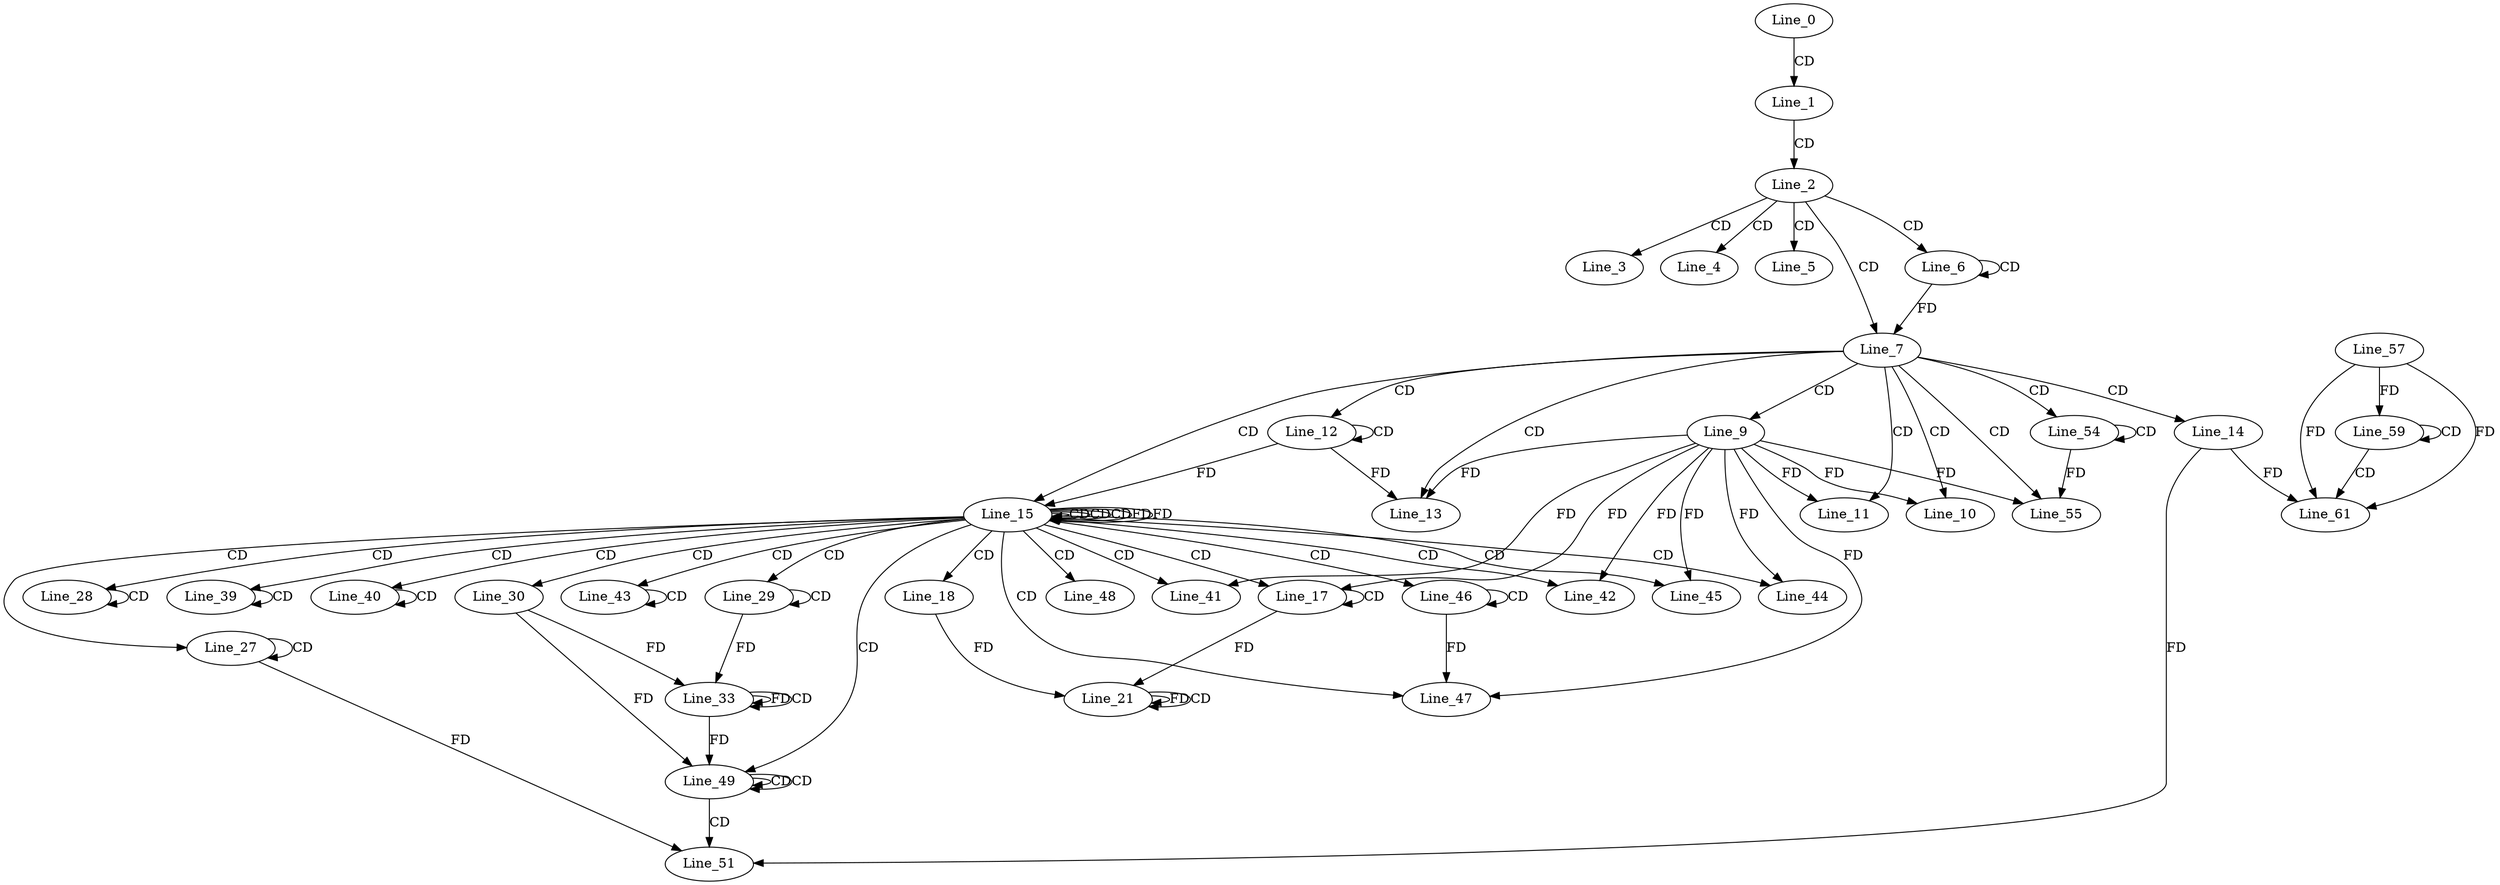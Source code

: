 digraph G {
  Line_0;
  Line_1;
  Line_2;
  Line_3;
  Line_4;
  Line_5;
  Line_6;
  Line_6;
  Line_7;
  Line_9;
  Line_10;
  Line_11;
  Line_12;
  Line_12;
  Line_13;
  Line_14;
  Line_15;
  Line_15;
  Line_15;
  Line_17;
  Line_17;
  Line_18;
  Line_21;
  Line_21;
  Line_27;
  Line_27;
  Line_28;
  Line_28;
  Line_29;
  Line_29;
  Line_30;
  Line_33;
  Line_33;
  Line_39;
  Line_39;
  Line_40;
  Line_40;
  Line_41;
  Line_42;
  Line_43;
  Line_43;
  Line_44;
  Line_45;
  Line_46;
  Line_46;
  Line_47;
  Line_48;
  Line_49;
  Line_49;
  Line_49;
  Line_51;
  Line_54;
  Line_54;
  Line_55;
  Line_55;
  Line_59;
  Line_59;
  Line_57;
  Line_59;
  Line_61;
  Line_61;
  Line_0 -> Line_1 [ label="CD" ];
  Line_1 -> Line_2 [ label="CD" ];
  Line_2 -> Line_3 [ label="CD" ];
  Line_2 -> Line_4 [ label="CD" ];
  Line_2 -> Line_5 [ label="CD" ];
  Line_2 -> Line_6 [ label="CD" ];
  Line_6 -> Line_6 [ label="CD" ];
  Line_2 -> Line_7 [ label="CD" ];
  Line_6 -> Line_7 [ label="FD" ];
  Line_7 -> Line_9 [ label="CD" ];
  Line_7 -> Line_10 [ label="CD" ];
  Line_9 -> Line_10 [ label="FD" ];
  Line_7 -> Line_11 [ label="CD" ];
  Line_9 -> Line_11 [ label="FD" ];
  Line_7 -> Line_12 [ label="CD" ];
  Line_12 -> Line_12 [ label="CD" ];
  Line_7 -> Line_13 [ label="CD" ];
  Line_9 -> Line_13 [ label="FD" ];
  Line_12 -> Line_13 [ label="FD" ];
  Line_7 -> Line_14 [ label="CD" ];
  Line_7 -> Line_15 [ label="CD" ];
  Line_15 -> Line_15 [ label="CD" ];
  Line_12 -> Line_15 [ label="FD" ];
  Line_15 -> Line_15 [ label="CD" ];
  Line_15 -> Line_15 [ label="CD" ];
  Line_15 -> Line_15 [ label="FD" ];
  Line_15 -> Line_17 [ label="CD" ];
  Line_17 -> Line_17 [ label="CD" ];
  Line_9 -> Line_17 [ label="FD" ];
  Line_15 -> Line_18 [ label="CD" ];
  Line_18 -> Line_21 [ label="FD" ];
  Line_21 -> Line_21 [ label="FD" ];
  Line_21 -> Line_21 [ label="CD" ];
  Line_17 -> Line_21 [ label="FD" ];
  Line_15 -> Line_27 [ label="CD" ];
  Line_27 -> Line_27 [ label="CD" ];
  Line_15 -> Line_28 [ label="CD" ];
  Line_28 -> Line_28 [ label="CD" ];
  Line_15 -> Line_29 [ label="CD" ];
  Line_29 -> Line_29 [ label="CD" ];
  Line_15 -> Line_30 [ label="CD" ];
  Line_30 -> Line_33 [ label="FD" ];
  Line_33 -> Line_33 [ label="FD" ];
  Line_33 -> Line_33 [ label="CD" ];
  Line_29 -> Line_33 [ label="FD" ];
  Line_15 -> Line_39 [ label="CD" ];
  Line_39 -> Line_39 [ label="CD" ];
  Line_15 -> Line_40 [ label="CD" ];
  Line_40 -> Line_40 [ label="CD" ];
  Line_15 -> Line_41 [ label="CD" ];
  Line_9 -> Line_41 [ label="FD" ];
  Line_15 -> Line_42 [ label="CD" ];
  Line_9 -> Line_42 [ label="FD" ];
  Line_15 -> Line_43 [ label="CD" ];
  Line_43 -> Line_43 [ label="CD" ];
  Line_15 -> Line_44 [ label="CD" ];
  Line_9 -> Line_44 [ label="FD" ];
  Line_15 -> Line_45 [ label="CD" ];
  Line_9 -> Line_45 [ label="FD" ];
  Line_15 -> Line_46 [ label="CD" ];
  Line_46 -> Line_46 [ label="CD" ];
  Line_15 -> Line_47 [ label="CD" ];
  Line_9 -> Line_47 [ label="FD" ];
  Line_46 -> Line_47 [ label="FD" ];
  Line_15 -> Line_48 [ label="CD" ];
  Line_15 -> Line_49 [ label="CD" ];
  Line_49 -> Line_49 [ label="CD" ];
  Line_49 -> Line_49 [ label="CD" ];
  Line_30 -> Line_49 [ label="FD" ];
  Line_33 -> Line_49 [ label="FD" ];
  Line_49 -> Line_51 [ label="CD" ];
  Line_14 -> Line_51 [ label="FD" ];
  Line_27 -> Line_51 [ label="FD" ];
  Line_7 -> Line_54 [ label="CD" ];
  Line_54 -> Line_54 [ label="CD" ];
  Line_7 -> Line_55 [ label="CD" ];
  Line_54 -> Line_55 [ label="FD" ];
  Line_9 -> Line_55 [ label="FD" ];
  Line_59 -> Line_59 [ label="CD" ];
  Line_57 -> Line_59 [ label="FD" ];
  Line_59 -> Line_61 [ label="CD" ];
  Line_14 -> Line_61 [ label="FD" ];
  Line_57 -> Line_61 [ label="FD" ];
  Line_57 -> Line_61 [ label="FD" ];
  Line_15 -> Line_15 [ label="FD" ];
}
